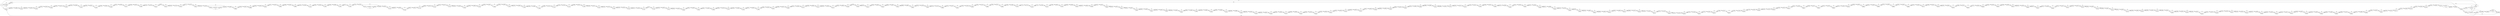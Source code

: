 digraph {
	graph [rankdir=LR]
	node [shape=rectangle]
	29977 -> 29978 [label=73]
	29978 -> 29983 [label=94]
	29983 -> 30010 [label=34]
	29983 -> 74194 [label=60]
	30010 -> 30076 [label=94]
	30076 -> 30103 [label=34]
	30076 -> 74220 [label=60]
	30103 -> 30136 [label=94]
	30136 -> 30163 [label=34]
	30136 -> 74246 [label=60]
	30163 -> 30172 [label=94]
	30172 -> 30256 [label=34]
	30172 -> 74329 [label=60]
	30256 -> 30286 [label=94]
	30286 -> 30334 [label=34]
	30286 -> 74376 [label=60]
	30334 -> 30337 [label=94]
	30337 -> 30382 [label=34]
	30337 -> 74420 [label=60]
	30382 -> 30385 [label=94]
	30385 -> 30412 [label=34]
	30385 -> 74446 [label=60]
	30412 -> 30529 [label=94]
	30529 -> 30556 [label=34]
	30529 -> 74472 [label=60]
	30556 -> 30673 [label=94]
	30673 -> 30700 [label=34]
	30673 -> 74498 [label=60]
	30700 -> 30705 [label=94]
	30705 -> 30821 [label=34]
	30705 -> 74613 [label=60]
	30821 -> 31083 [label=34]
	30821 -> 74874 [label=60]
	31083 -> 31129 [label=94]
	31129 -> 31171 [label=34]
	31129 -> 74915 [label=60]
	31171 -> 31231 [label=94]
	31231 -> 31258 [label=34]
	31231 -> 74941 [label=60]
	31258 -> 31290 [label=94]
	31290 -> 31296 [label=34]
	31290 -> 33075 [label=60]
	31296 -> 31323 [label=13]
	31296 -> 81795 [label=21]
	31323 -> 33075 [label=34]
	33075 -> 33081 [label=94]
	33081 -> 33168 [label=34]
	33081 -> 76856 [label=60]
	33168 -> 33207 [label=94]
	33207 -> 33240 [label=34]
	33207 -> 76888 [label=60]
	33240 -> 33244 [label=94]
	33244 -> 33271 [label=34]
	33244 -> 76914 [label=60]
	33271 -> 33279 [label=94]
	33279 -> 33306 [label=34]
	33279 -> 76940 [label=60]
	33306 -> 33331 [label=94]
	33331 -> 33378 [label=34]
	33331 -> 76986 [label=60]
	33378 -> 33528 [label=94]
	33528 -> 33555 [label=34]
	33528 -> 77012 [label=60]
	33555 -> 33618 [label=94]
	33618 -> 33645 [label=34]
	33618 -> 77038 [label=60]
	33645 -> 33690 [label=94]
	33690 -> 33717 [label=34]
	33690 -> 77064 [label=60]
	33717 -> 33744 [label=34]
	33717 -> 77090 [label=60]
	33744 -> 33756 [label=94]
	33756 -> 33776 [label=34]
	33756 -> 33808 [label=60]
	33776 -> 33803 [label=13]
	33776 -> 81821 [label=21]
	33803 -> 33808 [label=34]
	33808 -> 33810 [label=94]
	33810 -> 33837 [label=34]
	33810 -> 77167 [label=60]
	33837 -> 33840 [label=94]
	33840 -> 33867 [label=34]
	33840 -> 77193 [label=60]
	33867 -> 33912 [label=94]
	33912 -> 33939 [label=34]
	33912 -> 77219 [label=60]
	33939 -> 34125 [label=94]
	34125 -> 34152 [label=34]
	34125 -> 77245 [label=60]
	34152 -> 34172 [label=94]
	34172 -> 34200 [label=34]
	34172 -> 77270 [label=60]
	34200 -> 34348 [label=94]
	34348 -> 34385 [label=34]
	34348 -> 77306 [label=60]
	34385 -> 34386 [label=94]
	34386 -> 34423 [label=34]
	34386 -> 77342 [label=60]
	34423 -> 34431 [label=94]
	34431 -> 34458 [label=34]
	34431 -> 77368 [label=60]
	34458 -> 34509 [label=94]
	34509 -> 34575 [label=34]
	34509 -> 77433 [label=60]
	34575 -> 34629 [label=94]
	34629 -> 34656 [label=34]
	34629 -> 77459 [label=60]
	34656 -> 34668 [label=94]
	34668 -> 34698 [label=34]
	34668 -> 77488 [label=60]
	34698 -> 34719 [label=94]
	34719 -> 34746 [label=34]
	34719 -> 77514 [label=60]
	34746 -> 34749 [label=94]
	34749 -> 34806 [label=34]
	34749 -> 77570 [label=60]
	34806 -> 34912 [label=94]
	34912 -> 34939 [label=34]
	34912 -> 77596 [label=60]
	34939 -> 35137 [label=94]
	35137 -> 35164 [label=34]
	35137 -> 77622 [label=60]
	35164 -> 35179 [label=94]
	35179 -> 35206 [label=34]
	35179 -> 77648 [label=60]
	35206 -> 35245 [label=94]
	35245 -> 35272 [label=34]
	35245 -> 77674 [label=60]
	35272 -> 35350 [label=94]
	35350 -> 35377 [label=34]
	35350 -> 77700 [label=60]
	35377 -> 35404 [label=34]
	35377 -> 77726 [label=60]
	35404 -> 35452 [label=94]
	35452 -> 35539 [label=34]
	35452 -> 77812 [label=60]
	35539 -> 35554 [label=94]
	35554 -> 35581 [label=34]
	35554 -> 77838 [label=60]
	35581 -> 35620 [label=94]
	35620 -> 35647 [label=34]
	35620 -> 77864 [label=60]
	35647 -> 35650 [label=94]
	35650 -> 35680 [label=34]
	35650 -> 77893 [label=60]
	35680 -> 35748 [label=94]
	35748 -> 35803 [label=34]
	35748 -> 77947 [label=60]
	35803 -> 35984 [label=94]
	35984 -> 36011 [label=34]
	35984 -> 77973 [label=60]
	36011 -> 36033 [label=94]
	36033 -> 36060 [label=34]
	36033 -> 77999 [label=60]
	36060 -> 36220 [label=94]
	36220 -> 36269 [label=34]
	36220 -> 78047 [label=60]
	36269 -> 36272 [label=94]
	36272 -> 36312 [label=34]
	36272 -> 78086 [label=60]
	36312 -> 36465 [label=94]
	36465 -> 36495 [label=34]
	36465 -> 78115 [label=60]
	36495 -> 36603 [label=94]
	36603 -> 36630 [label=34]
	36603 -> 78141 [label=60]
	36630 -> 36645 [label=94]
	36645 -> 36678 [label=34]
	36645 -> 78173 [label=60]
	36678 -> 36681 [label=94]
	36681 -> 36708 [label=34]
	36681 -> 78199 [label=60]
	36708 -> 36759 [label=34]
	36708 -> 78249 [label=60]
	36759 -> 36786 [label=34]
	36759 -> 78275 [label=60]
	36786 -> 36816 [label=94]
	36816 -> 36861 [label=34]
	36816 -> 78319 [label=60]
	36861 -> 36927 [label=94]
	36927 -> 36960 [label=34]
	36927 -> 78351 [label=60]
	36960 -> 36987 [label=94]
	36987 -> 37032 [label=34]
	36987 -> 78395 [label=60]
	37032 -> 37036 [label=94]
	37036 -> 37102 [label=34]
	37036 -> 78460 [label=60]
	37102 -> 37140 [label=94]
	37140 -> 37167 [label=34]
	37140 -> 78486 [label=60]
	37167 -> 37257 [label=94]
	37257 -> 37299 [label=34]
	37257 -> 78527 [label=60]
	37299 -> 37329 [label=94]
	37329 -> 37362 [label=34]
	37329 -> 78559 [label=60]
	37362 -> 37413 [label=94]
	37413 -> 37464 [label=34]
	37413 -> 78609 [label=60]
	37464 -> 37611 [label=94]
	37611 -> 37665 [label=34]
	37611 -> 78662 [label=60]
	37665 -> 37668 [label=94]
	37668 -> 37710 [label=34]
	37668 -> 78703 [label=60]
	37710 -> 37719 [label=94]
	37719 -> 37752 [label=34]
	37719 -> 78735 [label=60]
	37752 -> 37962 [label=94]
	37962 -> 37995 [label=34]
	37962 -> 78767 [label=60]
	37995 -> 38001 [label=94]
	38001 -> 38028 [label=34]
	38001 -> 78793 [label=60]
	38028 -> 38048 [label=94]
	38048 -> 38075 [label=34]
	38048 -> 78819 [label=60]
	38075 -> 38092 [label=94]
	38092 -> 38133 [label=34]
	38092 -> 78859 [label=60]
	38133 -> 38142 [label=94]
	38142 -> 38169 [label=34]
	38142 -> 78885 [label=60]
	38169 -> 38214 [label=94]
	38214 -> 38241 [label=34]
	38214 -> 78911 [label=60]
	38241 -> 38271 [label=94]
	38271 -> 38307 [label=34]
	38271 -> 78946 [label=60]
	38307 -> 38325 [label=94]
	38325 -> 38352 [label=34]
	38325 -> 78972 [label=60]
	38352 -> 38415 [label=94]
	38415 -> 38442 [label=34]
	38415 -> 78998 [label=60]
	38442 -> 38453 [label=94]
	38453 -> 38480 [label=34]
	38453 -> 79024 [label=60]
	38480 -> 38484 [label=94]
	38484 -> 38529 [label=34]
	38484 -> 79068 [label=60]
	38529 -> 38568 [label=94]
	38568 -> 38607 [label=34]
	38568 -> 79106 [label=60]
	38607 -> 38634 [label=94]
	38634 -> 38661 [label=34]
	38634 -> 79132 [label=60]
	38661 -> 38698 [label=94]
	38698 -> 38765 [label=34]
	38698 -> 79198 [label=60]
	38765 -> 38795 [label=94]
	38795 -> 38822 [label=34]
	38795 -> 79224 [label=60]
	38822 -> 38837 [label=94]
	38837 -> 38864 [label=34]
	38837 -> 79250 [label=60]
	38864 -> 38932 [label=94]
	38932 -> 38959 [label=34]
	38932 -> 79276 [label=60]
	38959 -> 38993 [label=94]
	38993 -> 39038 [label=34]
	38993 -> 79320 [label=60]
	39038 -> 39139 [label=94]
	39139 -> 39166 [label=34]
	39139 -> 79346 [label=60]
	39166 -> 39206 [label=94]
	39206 -> 39252 [label=34]
	39206 -> 79391 [label=60]
	39252 -> 39255 [label=94]
	39255 -> 39309 [label=34]
	39255 -> 79444 [label=60]
	39309 -> 39320 [label=94]
	39320 -> 39347 [label=34]
	39320 -> 79470 [label=60]
	39347 -> 39545 [label=94]
	39545 -> 39604 [label=34]
	39545 -> 79528 [label=60]
	39604 -> 39623 [label=94]
	39623 -> 39659 [label=34]
	39623 -> 79563 [label=60]
	39659 -> 39701 [label=94]
	39701 -> 39749 [label=34]
	39701 -> 79610 [label=60]
	39749 -> 39842 [label=94]
	39842 -> 39869 [label=34]
	39842 -> 79636 [label=60]
	39869 -> 39932 [label=94]
	39932 -> 39998 [label=34]
	39932 -> 79701 [label=60]
	39998 -> 40042 [label=94]
	40042 -> 40073 [label=34]
	40042 -> 79731 [label=60]
	40073 -> 40112 [label=94]
	40112 -> 40139 [label=34]
	40112 -> 79757 [label=60]
	40139 -> 40211 [label=94]
	40211 -> 40238 [label=34]
	40211 -> 79783 [label=60]
	40238 -> 40247 [label=94]
	40247 -> 40274 [label=34]
	40247 -> 79809 [label=60]
	40274 -> 40385 [label=94]
	40385 -> 40412 [label=34]
	40385 -> 79835 [label=60]
	40412 -> 40424 [label=94]
	40424 -> 40472 [label=34]
	40424 -> 79882 [label=60]
	40472 -> 40544 [label=94]
	40544 -> 40571 [label=34]
	40544 -> 79908 [label=60]
	40571 -> 40698 [label=94]
	40698 -> 40725 [label=34]
	40698 -> 79934 [label=60]
	40725 -> 40728 [label=94]
	40728 -> 40759 [label=34]
	40728 -> 79964 [label=60]
	40759 -> 40786 [label=34]
	40759 -> 79990 [label=60]
	40786 -> 40801 [label=94]
	40801 -> 40828 [label=34]
	40801 -> 80016 [label=60]
	40828 -> 40854 [label=94]
	40854 -> 40915 [label=34]
	40854 -> 80075 [label=60]
	40915 -> 40944 [label=94]
	40944 -> 40983 [label=34]
	40944 -> 80113 [label=60]
	40983 -> 41010 [label=94]
	41010 -> 41030 [label=34]
	41010 -> 80133 [label=60]
	41030 -> 41034 [label=94]
	41034 -> 41076 [label=34]
	41034 -> 80174 [label=60]
	41076 -> 41185 [label=94]
	41185 -> 41212 [label=34]
	41185 -> 80200 [label=60]
	41212 -> 41218 [label=94]
	41218 -> 41245 [label=34]
	41218 -> 80226 [label=60]
	41245 -> 41248 [label=94]
	41248 -> 41275 [label=34]
	41248 -> 80252 [label=60]
	41275 -> 41361 [label=94]
	41361 -> 41388 [label=34]
	41361 -> 80278 [label=60]
	41388 -> 41611 [label=94]
	41611 -> 41650 [label=34]
	41611 -> 80316 [label=60]
	41650 -> 41708 [label=94]
	41708 -> 41756 [label=34]
	41708 -> 80363 [label=60]
	41756 -> 41825 [label=94]
	41825 -> 41852 [label=34]
	41825 -> 80389 [label=60]
	41852 -> 41876 [label=94]
	41876 -> 41903 [label=34]
	41876 -> 80415 [label=60]
	41903 -> 42014 [label=94]
	42014 -> 42041 [label=34]
	42014 -> 80441 [label=60]
	42041 -> 42059 [label=94]
	42059 -> 42086 [label=34]
	42059 -> 80467 [label=60]
	42086 -> 42137 [label=94]
	42137 -> 42191 [label=34]
	42137 -> 80520 [label=60]
	42191 -> 42194 [label=94]
	42194 -> 42221 [label=34]
	42194 -> 80546 [label=60]
	42221 -> 42261 [label=94]
	42261 -> 42288 [label=34]
	42261 -> 80572 [label=60]
	42288 -> 42308 [label=94]
	42308 -> 42341 [label=34]
	42308 -> 80604 [label=60]
	42341 -> 42349 [label=94]
	42349 -> 42376 [label=34]
	42349 -> 80630 [label=60]
	42376 -> 42380 [label=94]
	42380 -> 42407 [label=34]
	42380 -> 80656 [label=60]
	42407 -> 42443 [label=94]
	42443 -> 42470 [label=34]
	42443 -> 80682 [label=60]
	42470 -> 42536 [label=94]
	42536 -> 42566 [label=34]
	42536 -> 80711 [label=60]
	42566 -> 42611 [label=94]
	42611 -> 42657 [label=34]
	42611 -> 80756 [label=60]
	42657 -> 42659 [label=94]
	42659 -> 42698 [label=34]
	42659 -> 80794 [label=60]
	42698 -> 42704 [label=94]
	42704 -> 42731 [label=34]
	42704 -> 80820 [label=60]
	42731 -> 42803 [label=94]
	42803 -> 42842 [label=34]
	42803 -> 80858 [label=60]
	42842 -> 42878 [label=94]
	42878 -> 42949 [label=34]
	42878 -> 80928 [label=60]
	42949 -> 42960 [label=94]
	42960 -> 43003 [label=34]
	42960 -> 80970 [label=60]
	43003 -> 43020 [label=94]
	43020 -> 43047 [label=34]
	43020 -> 80996 [label=60]
	43047 -> 43074 [label=34]
	43047 -> 81022 [label=60]
	43074 -> 43095 [label=94]
	43095 -> 43122 [label=34]
	43095 -> 81048 [label=60]
	43122 -> 43137 [label=94]
	43137 -> 43164 [label=34]
	43137 -> 81074 [label=60]
	43164 -> 43275 [label=94]
	43275 -> 43302 [label=34]
	43275 -> 81100 [label=60]
	43302 -> 43361 [label=94]
	43361 -> 43388 [label=34]
	43361 -> 81126 [label=60]
	43388 -> 43487 [label=94]
	43487 -> 43514 [label=34]
	43487 -> 81152 [label=60]
	43514 -> 43529 [label=94]
	43529 -> 43556 [label=34]
	43529 -> 81178 [label=60]
	43556 -> 43568 [label=94]
	43568 -> 43595 [label=34]
	43568 -> 81204 [label=60]
	43595 -> 43619 [label=94]
	43619 -> 43646 [label=34]
	43619 -> 81230 [label=60]
	43646 -> 43910 [label=94]
	43910 -> 43949 [label=34]
	43910 -> 81268 [label=60]
	43949 -> 43976 [label=94]
	43976 -> 44003 [label=34]
	43976 -> 81294 [label=60]
	44003 -> 44021 [label=94]
	44021 -> 44051 [label=34]
	44021 -> 81323 [label=60]
	44051 -> 44075 [label=94]
	44075 -> 44102 [label=34]
	44075 -> 81349 [label=60]
	44102 -> 44150 [label=94]
	44150 -> 44189 [label=34]
	44150 -> 81387 [label=60]
	44189 -> 44264 [label=94]
	44264 -> 44291 [label=34]
	44264 -> 81413 [label=60]
	44291 -> 44366 [label=94]
	44366 -> 44393 [label=34]
	44366 -> 81439 [label=60]
	44393 -> 44394 [label=94]
	44394 -> 44443 [label=34]
	44394 -> 81487 [label=60]
	44443 -> 44471 [label=94]
	44471 -> 44498 [label=34]
	44471 -> 81513 [label=60]
	44498 -> 44501 [label=94]
	44501 -> 44528 [label=34]
	44501 -> 81539 [label=60]
	44528 -> 44558 [label=94]
	44558 -> 44602 [label=34]
	44558 -> 81582 [label=60]
	44602 -> 44662 [label=94]
	44662 -> 44689 [label=34]
	44662 -> 81608 [label=60]
	44689 -> 44710 [label=94]
	44710 -> 44737 [label=34]
	44710 -> 81634 [label=60]
	44737 -> 44893 [label=94]
	44893 -> 44920 [label=34]
	44893 -> 81660 [label=60]
	44920 -> 45073 [label=94]
	45073 -> 45105 [label=34]
	45073 -> 81691 [label=60]
	45105 -> 45115 [label=94]
	45115 -> 45142 [label=34]
	45115 -> 81717 [label=60]
	45142 -> 45196 [label=94]
	45196 -> 45223 [label=34]
	45196 -> 81743 [label=60]
	45223 -> 45234 [label=94]
	45234 -> 45261 [label=34]
	45234 -> 81769 [label=60]
	45261 -> 45687 [label=94]
	45687 -> 1 [label=60]
	45687 -> 49776 [label=34]
	49776 -> 49803 [label=13]
	49776 -> 81847 [label=21]
	49803 -> 53203 [label=34]
	53203 -> 53206 [label=114]
	53206 -> 59951 [label=34]
	53206 -> 64070 [label=60]
	53206 -> 109480 [label=20]
	59951 -> 81848 [label=21]
	59951 -> 1 [label=13]
	63973 -> 53203 [label=80]
	64070 -> 64079 [label=120]
	64079 -> 64080 [label=100]
	64079 -> 1 [label=20]
	64080 -> 29977 [label=60]
	64080 -> 109480 [label=40]
	74194 -> 30010 [label=60]
	74220 -> 30103 [label=60]
	74246 -> 30163 [label=60]
	74329 -> 30256 [label=60]
	74376 -> 30334 [label=60]
	74420 -> 30382 [label=60]
	74446 -> 30412 [label=60]
	74472 -> 30556 [label=60]
	74498 -> 30700 [label=60]
	74613 -> 30821 [label=60]
	74874 -> 31083 [label=60]
	74915 -> 31171 [label=60]
	74941 -> 31258 [label=60]
	76856 -> 33168 [label=60]
	76888 -> 33240 [label=60]
	76914 -> 33271 [label=60]
	76940 -> 33306 [label=60]
	76986 -> 33378 [label=60]
	77012 -> 33555 [label=60]
	77038 -> 33645 [label=60]
	77064 -> 33717 [label=60]
	77090 -> 33744 [label=60]
	77167 -> 33837 [label=60]
	77193 -> 33867 [label=60]
	77219 -> 33939 [label=60]
	77245 -> 34152 [label=60]
	77270 -> 34200 [label=60]
	77306 -> 34385 [label=60]
	77342 -> 34423 [label=60]
	77368 -> 34458 [label=60]
	77433 -> 34575 [label=60]
	77459 -> 34656 [label=60]
	77488 -> 34698 [label=60]
	77514 -> 34746 [label=60]
	77570 -> 34806 [label=60]
	77596 -> 34939 [label=60]
	77622 -> 35164 [label=60]
	77648 -> 35206 [label=60]
	77674 -> 35272 [label=60]
	77700 -> 35377 [label=60]
	77726 -> 35404 [label=60]
	77812 -> 35539 [label=60]
	77838 -> 35581 [label=60]
	77864 -> 35647 [label=60]
	77893 -> 35680 [label=60]
	77947 -> 35803 [label=60]
	77973 -> 36011 [label=60]
	77999 -> 36060 [label=60]
	78047 -> 36269 [label=60]
	78086 -> 36312 [label=60]
	78115 -> 36495 [label=60]
	78141 -> 36630 [label=60]
	78173 -> 36678 [label=60]
	78199 -> 36708 [label=60]
	78249 -> 36759 [label=60]
	78275 -> 36786 [label=60]
	78319 -> 36861 [label=60]
	78351 -> 36960 [label=60]
	78395 -> 37032 [label=60]
	78460 -> 37102 [label=60]
	78486 -> 37167 [label=60]
	78527 -> 37299 [label=60]
	78559 -> 37362 [label=60]
	78609 -> 37464 [label=60]
	78662 -> 37665 [label=60]
	78703 -> 37710 [label=60]
	78735 -> 37752 [label=60]
	78767 -> 37995 [label=60]
	78793 -> 38028 [label=60]
	78819 -> 38075 [label=60]
	78859 -> 38133 [label=60]
	78885 -> 38169 [label=60]
	78911 -> 38241 [label=60]
	78946 -> 38307 [label=60]
	78972 -> 38352 [label=60]
	78998 -> 38442 [label=60]
	79024 -> 38480 [label=60]
	79068 -> 38529 [label=60]
	79106 -> 38607 [label=60]
	79132 -> 38661 [label=60]
	79198 -> 38765 [label=60]
	79224 -> 38822 [label=60]
	79250 -> 38864 [label=60]
	79276 -> 38959 [label=60]
	79320 -> 39038 [label=60]
	79346 -> 39166 [label=60]
	79391 -> 39252 [label=60]
	79444 -> 39309 [label=60]
	79470 -> 39347 [label=60]
	79528 -> 39604 [label=60]
	79563 -> 39659 [label=60]
	79610 -> 39749 [label=60]
	79636 -> 39869 [label=60]
	79701 -> 39998 [label=60]
	79731 -> 40073 [label=60]
	79757 -> 40139 [label=60]
	79783 -> 40238 [label=60]
	79809 -> 40274 [label=60]
	79835 -> 40412 [label=60]
	79882 -> 40472 [label=60]
	79908 -> 40571 [label=60]
	79934 -> 40725 [label=60]
	79964 -> 40759 [label=60]
	79990 -> 40786 [label=60]
	80016 -> 40828 [label=60]
	80075 -> 40915 [label=60]
	80113 -> 40983 [label=60]
	80133 -> 41030 [label=60]
	80174 -> 41076 [label=60]
	80200 -> 41212 [label=60]
	80226 -> 41245 [label=60]
	80252 -> 41275 [label=60]
	80278 -> 41388 [label=60]
	80316 -> 41650 [label=60]
	80363 -> 41756 [label=60]
	80389 -> 41852 [label=60]
	80415 -> 41903 [label=60]
	80441 -> 42041 [label=60]
	80467 -> 42086 [label=60]
	80520 -> 42191 [label=60]
	80546 -> 42221 [label=60]
	80572 -> 42288 [label=60]
	80604 -> 42341 [label=60]
	80630 -> 42376 [label=60]
	80656 -> 42407 [label=60]
	80682 -> 42470 [label=60]
	80711 -> 42566 [label=60]
	80756 -> 42657 [label=60]
	80794 -> 42698 [label=60]
	80820 -> 42731 [label=60]
	80858 -> 42842 [label=60]
	80928 -> 42949 [label=60]
	80970 -> 43003 [label=60]
	80996 -> 43047 [label=60]
	81022 -> 43074 [label=60]
	81048 -> 43122 [label=60]
	81074 -> 43164 [label=60]
	81100 -> 43302 [label=60]
	81126 -> 43388 [label=60]
	81152 -> 43514 [label=60]
	81178 -> 43556 [label=60]
	81204 -> 43595 [label=60]
	81230 -> 43646 [label=60]
	81268 -> 43949 [label=60]
	81294 -> 44003 [label=60]
	81323 -> 44051 [label=60]
	81349 -> 44102 [label=60]
	81387 -> 44189 [label=60]
	81413 -> 44291 [label=60]
	81439 -> 44393 [label=60]
	81487 -> 44443 [label=60]
	81513 -> 44498 [label=60]
	81539 -> 44528 [label=60]
	81582 -> 44602 [label=60]
	81608 -> 44689 [label=60]
	81634 -> 44737 [label=60]
	81660 -> 44920 [label=60]
	81691 -> 45105 [label=60]
	81717 -> 45142 [label=60]
	81743 -> 45223 [label=60]
	81769 -> 45261 [label=60]
	81795 -> 31323 [label=21]
	81821 -> 33803 [label=21]
	81847 -> 49803 [label=21]
	81848 -> 1 [label=21]
	109469 -> 63973 [label=20]
	109480 -> 109500 [label=60]
	109500 -> 109549 [label=20]
	109500 -> 109617 [label=40]
	109549 -> 64070 [label=60]
	109617 -> 109549 [label=40]
	0 -> 29977 [label=13]
	0 -> 29978 [label=21]
	0 -> 1 [label=12]
	0 -> 63973 [label=60]
	0 -> 109469 [label=20]
}
